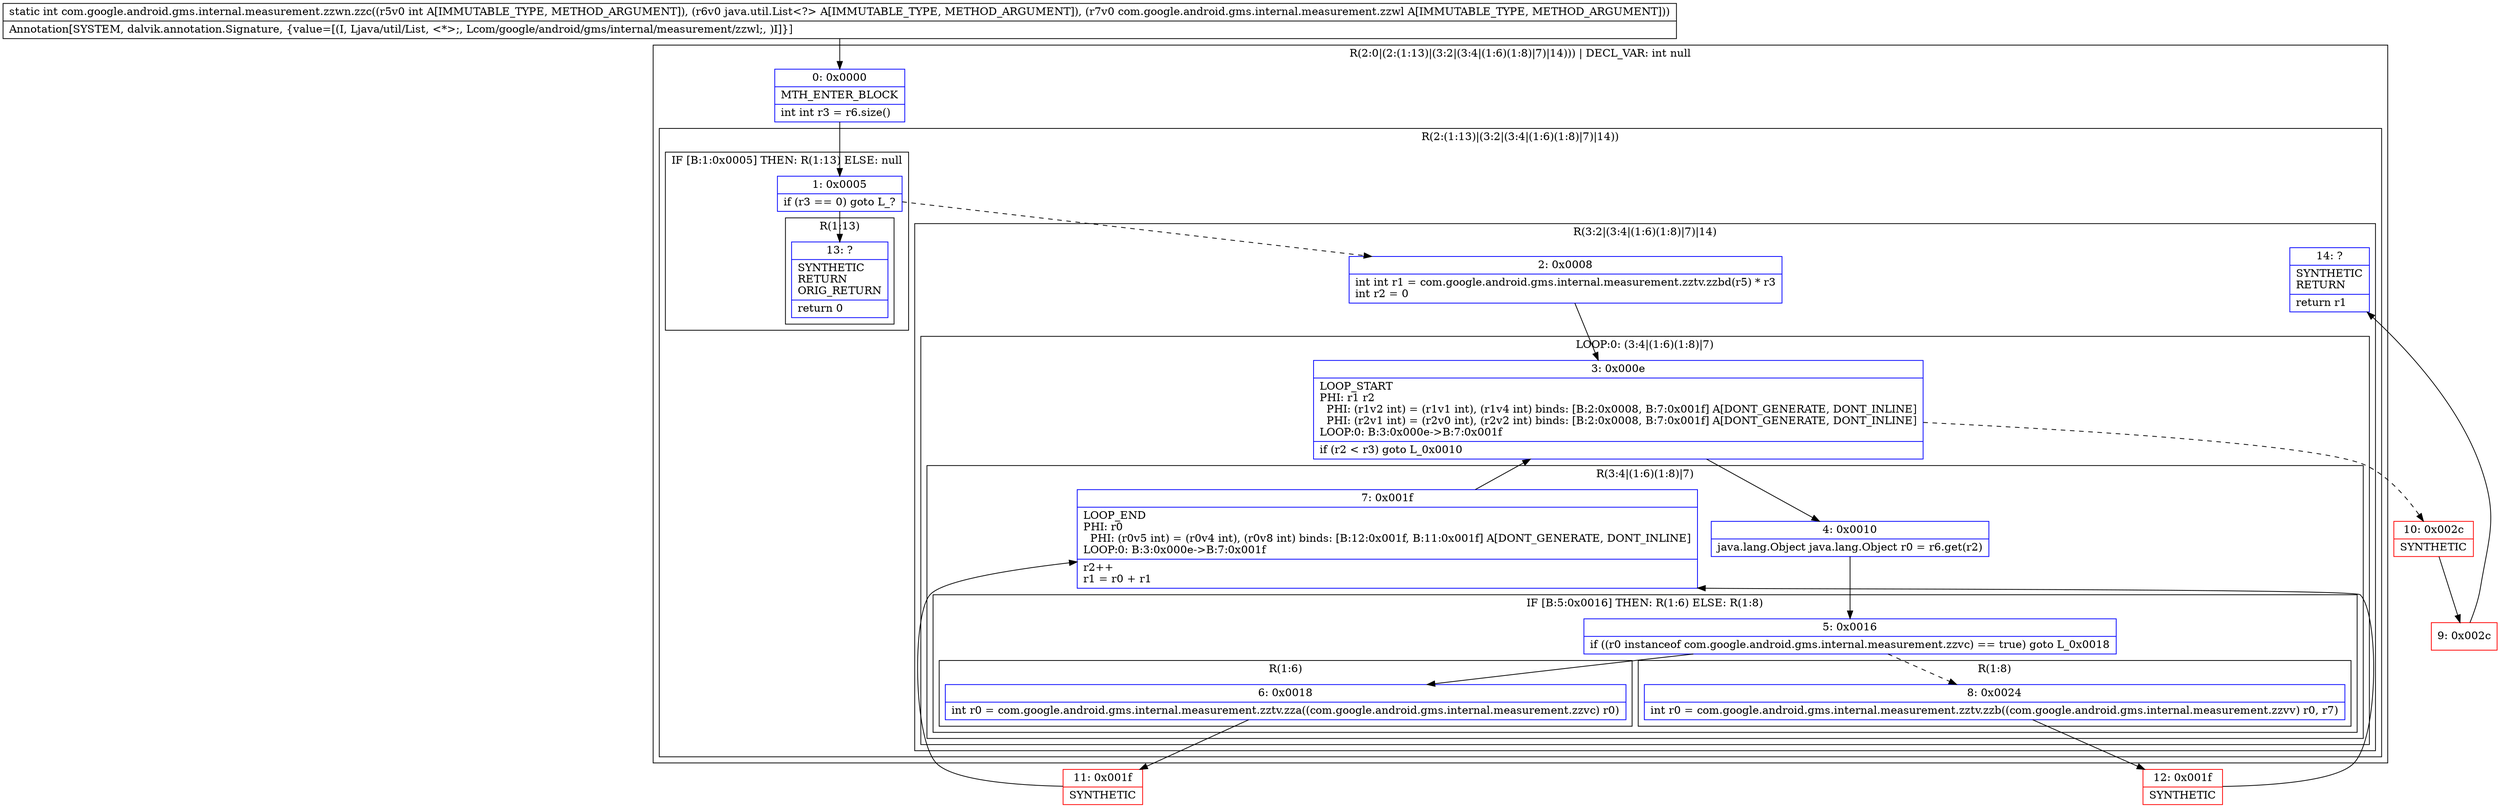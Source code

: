 digraph "CFG forcom.google.android.gms.internal.measurement.zzwn.zzc(ILjava\/util\/List;Lcom\/google\/android\/gms\/internal\/measurement\/zzwl;)I" {
subgraph cluster_Region_1622707216 {
label = "R(2:0|(2:(1:13)|(3:2|(3:4|(1:6)(1:8)|7)|14))) | DECL_VAR: int null\l";
node [shape=record,color=blue];
Node_0 [shape=record,label="{0\:\ 0x0000|MTH_ENTER_BLOCK\l|int int r3 = r6.size()\l}"];
subgraph cluster_Region_346608413 {
label = "R(2:(1:13)|(3:2|(3:4|(1:6)(1:8)|7)|14))";
node [shape=record,color=blue];
subgraph cluster_IfRegion_1299877014 {
label = "IF [B:1:0x0005] THEN: R(1:13) ELSE: null";
node [shape=record,color=blue];
Node_1 [shape=record,label="{1\:\ 0x0005|if (r3 == 0) goto L_?\l}"];
subgraph cluster_Region_1089227302 {
label = "R(1:13)";
node [shape=record,color=blue];
Node_13 [shape=record,label="{13\:\ ?|SYNTHETIC\lRETURN\lORIG_RETURN\l|return 0\l}"];
}
}
subgraph cluster_Region_1129451695 {
label = "R(3:2|(3:4|(1:6)(1:8)|7)|14)";
node [shape=record,color=blue];
Node_2 [shape=record,label="{2\:\ 0x0008|int int r1 = com.google.android.gms.internal.measurement.zztv.zzbd(r5) * r3\lint r2 = 0\l}"];
subgraph cluster_LoopRegion_1952043923 {
label = "LOOP:0: (3:4|(1:6)(1:8)|7)";
node [shape=record,color=blue];
Node_3 [shape=record,label="{3\:\ 0x000e|LOOP_START\lPHI: r1 r2 \l  PHI: (r1v2 int) = (r1v1 int), (r1v4 int) binds: [B:2:0x0008, B:7:0x001f] A[DONT_GENERATE, DONT_INLINE]\l  PHI: (r2v1 int) = (r2v0 int), (r2v2 int) binds: [B:2:0x0008, B:7:0x001f] A[DONT_GENERATE, DONT_INLINE]\lLOOP:0: B:3:0x000e\-\>B:7:0x001f\l|if (r2 \< r3) goto L_0x0010\l}"];
subgraph cluster_Region_1344608516 {
label = "R(3:4|(1:6)(1:8)|7)";
node [shape=record,color=blue];
Node_4 [shape=record,label="{4\:\ 0x0010|java.lang.Object java.lang.Object r0 = r6.get(r2)\l}"];
subgraph cluster_IfRegion_1226977706 {
label = "IF [B:5:0x0016] THEN: R(1:6) ELSE: R(1:8)";
node [shape=record,color=blue];
Node_5 [shape=record,label="{5\:\ 0x0016|if ((r0 instanceof com.google.android.gms.internal.measurement.zzvc) == true) goto L_0x0018\l}"];
subgraph cluster_Region_447121225 {
label = "R(1:6)";
node [shape=record,color=blue];
Node_6 [shape=record,label="{6\:\ 0x0018|int r0 = com.google.android.gms.internal.measurement.zztv.zza((com.google.android.gms.internal.measurement.zzvc) r0)\l}"];
}
subgraph cluster_Region_542706373 {
label = "R(1:8)";
node [shape=record,color=blue];
Node_8 [shape=record,label="{8\:\ 0x0024|int r0 = com.google.android.gms.internal.measurement.zztv.zzb((com.google.android.gms.internal.measurement.zzvv) r0, r7)\l}"];
}
}
Node_7 [shape=record,label="{7\:\ 0x001f|LOOP_END\lPHI: r0 \l  PHI: (r0v5 int) = (r0v4 int), (r0v8 int) binds: [B:12:0x001f, B:11:0x001f] A[DONT_GENERATE, DONT_INLINE]\lLOOP:0: B:3:0x000e\-\>B:7:0x001f\l|r2++\lr1 = r0 + r1\l}"];
}
}
Node_14 [shape=record,label="{14\:\ ?|SYNTHETIC\lRETURN\l|return r1\l}"];
}
}
}
Node_9 [shape=record,color=red,label="{9\:\ 0x002c}"];
Node_10 [shape=record,color=red,label="{10\:\ 0x002c|SYNTHETIC\l}"];
Node_11 [shape=record,color=red,label="{11\:\ 0x001f|SYNTHETIC\l}"];
Node_12 [shape=record,color=red,label="{12\:\ 0x001f|SYNTHETIC\l}"];
MethodNode[shape=record,label="{static int com.google.android.gms.internal.measurement.zzwn.zzc((r5v0 int A[IMMUTABLE_TYPE, METHOD_ARGUMENT]), (r6v0 java.util.List\<?\> A[IMMUTABLE_TYPE, METHOD_ARGUMENT]), (r7v0 com.google.android.gms.internal.measurement.zzwl A[IMMUTABLE_TYPE, METHOD_ARGUMENT]))  | Annotation[SYSTEM, dalvik.annotation.Signature, \{value=[(I, Ljava\/util\/List, \<*\>;, Lcom\/google\/android\/gms\/internal\/measurement\/zzwl;, )I]\}]\l}"];
MethodNode -> Node_0;
Node_0 -> Node_1;
Node_1 -> Node_2[style=dashed];
Node_1 -> Node_13;
Node_2 -> Node_3;
Node_3 -> Node_4;
Node_3 -> Node_10[style=dashed];
Node_4 -> Node_5;
Node_5 -> Node_6;
Node_5 -> Node_8[style=dashed];
Node_6 -> Node_11;
Node_8 -> Node_12;
Node_7 -> Node_3;
Node_9 -> Node_14;
Node_10 -> Node_9;
Node_11 -> Node_7;
Node_12 -> Node_7;
}

